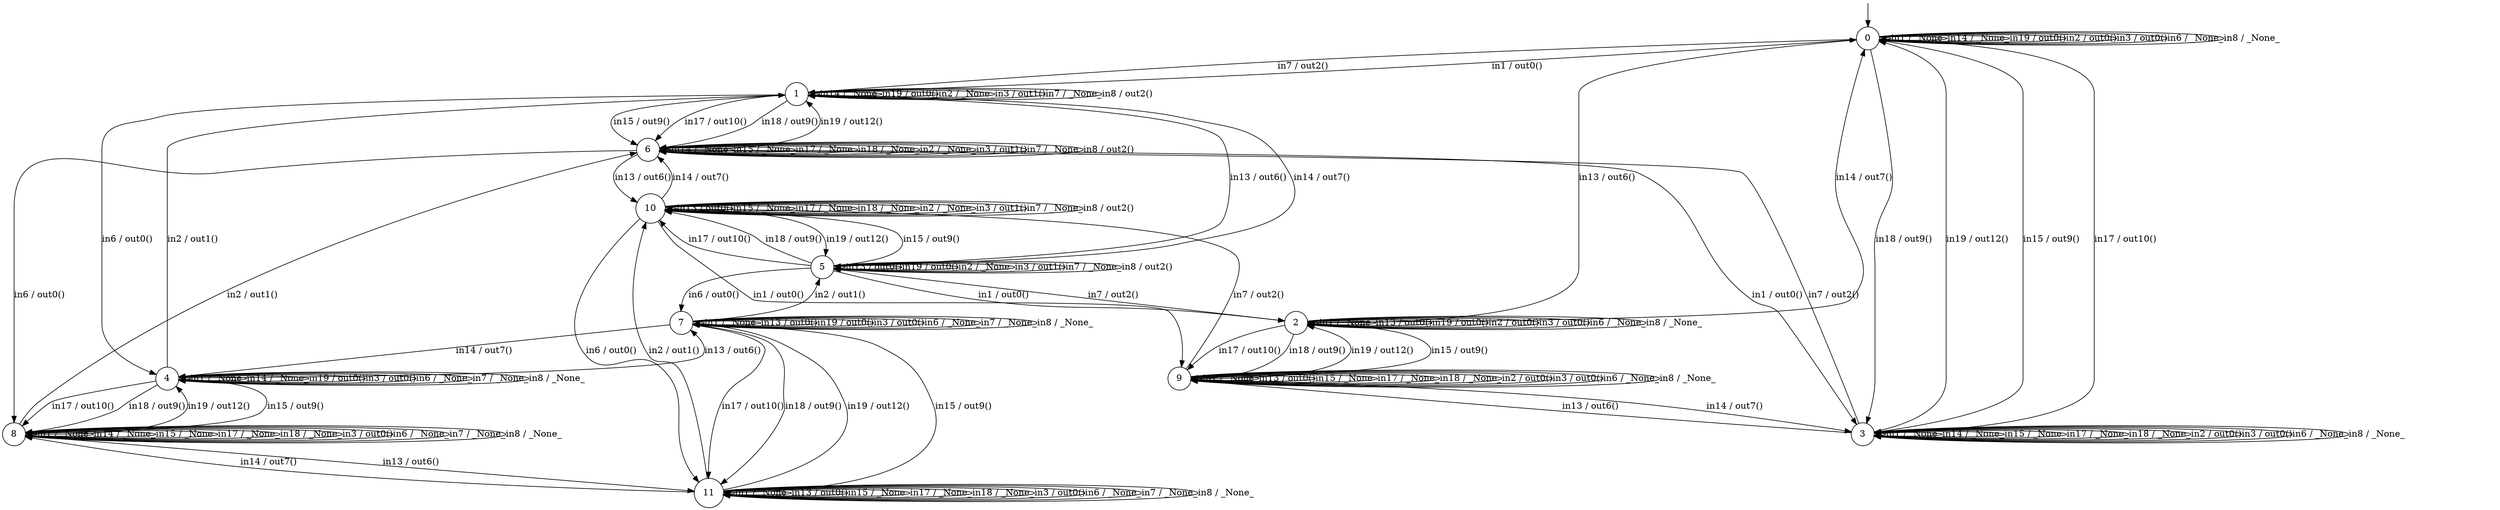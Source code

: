 digraph g {

	s0 [shape="circle" label="0"];
	s1 [shape="circle" label="1"];
	s2 [shape="circle" label="2"];
	s3 [shape="circle" label="3"];
	s4 [shape="circle" label="4"];
	s5 [shape="circle" label="5"];
	s6 [shape="circle" label="6"];
	s7 [shape="circle" label="7"];
	s8 [shape="circle" label="8"];
	s9 [shape="circle" label="9"];
	s10 [shape="circle" label="10"];
	s11 [shape="circle" label="11"];
	s0 -> s0 [label="in1 / _None_"];
	s0 -> s2 [label="in13 / out6()"];
	s0 -> s0 [label="in14 / _None_"];
	s0 -> s3 [label="in15 / out9()"];
	s0 -> s3 [label="in17 / out10()"];
	s0 -> s3 [label="in18 / out9()"];
	s0 -> s0 [label="in19 / out0()"];
	s0 -> s0 [label="in2 / out0()"];
	s0 -> s0 [label="in3 / out0()"];
	s0 -> s0 [label="in6 / _None_"];
	s0 -> s1 [label="in7 / out2()"];
	s0 -> s0 [label="in8 / _None_"];
	s1 -> s0 [label="in1 / out0()"];
	s1 -> s5 [label="in13 / out6()"];
	s1 -> s1 [label="in14 / _None_"];
	s1 -> s6 [label="in15 / out9()"];
	s1 -> s6 [label="in17 / out10()"];
	s1 -> s6 [label="in18 / out9()"];
	s1 -> s1 [label="in19 / out0()"];
	s1 -> s1 [label="in2 / _None_"];
	s1 -> s1 [label="in3 / out1()"];
	s1 -> s4 [label="in6 / out0()"];
	s1 -> s1 [label="in7 / _None_"];
	s1 -> s1 [label="in8 / out2()"];
	s2 -> s2 [label="in1 / _None_"];
	s2 -> s2 [label="in13 / out0()"];
	s2 -> s0 [label="in14 / out7()"];
	s2 -> s9 [label="in15 / out9()"];
	s2 -> s9 [label="in17 / out10()"];
	s2 -> s9 [label="in18 / out9()"];
	s2 -> s2 [label="in19 / out0()"];
	s2 -> s2 [label="in2 / out0()"];
	s2 -> s2 [label="in3 / out0()"];
	s2 -> s2 [label="in6 / _None_"];
	s2 -> s5 [label="in7 / out2()"];
	s2 -> s2 [label="in8 / _None_"];
	s3 -> s3 [label="in1 / _None_"];
	s3 -> s9 [label="in13 / out6()"];
	s3 -> s3 [label="in14 / _None_"];
	s3 -> s3 [label="in15 / _None_"];
	s3 -> s3 [label="in17 / _None_"];
	s3 -> s3 [label="in18 / _None_"];
	s3 -> s0 [label="in19 / out12()"];
	s3 -> s3 [label="in2 / out0()"];
	s3 -> s3 [label="in3 / out0()"];
	s3 -> s3 [label="in6 / _None_"];
	s3 -> s6 [label="in7 / out2()"];
	s3 -> s3 [label="in8 / _None_"];
	s4 -> s4 [label="in1 / _None_"];
	s4 -> s7 [label="in13 / out6()"];
	s4 -> s4 [label="in14 / _None_"];
	s4 -> s8 [label="in15 / out9()"];
	s4 -> s8 [label="in17 / out10()"];
	s4 -> s8 [label="in18 / out9()"];
	s4 -> s4 [label="in19 / out0()"];
	s4 -> s1 [label="in2 / out1()"];
	s4 -> s4 [label="in3 / out0()"];
	s4 -> s4 [label="in6 / _None_"];
	s4 -> s4 [label="in7 / _None_"];
	s4 -> s4 [label="in8 / _None_"];
	s5 -> s2 [label="in1 / out0()"];
	s5 -> s5 [label="in13 / out0()"];
	s5 -> s1 [label="in14 / out7()"];
	s5 -> s10 [label="in15 / out9()"];
	s5 -> s10 [label="in17 / out10()"];
	s5 -> s10 [label="in18 / out9()"];
	s5 -> s5 [label="in19 / out0()"];
	s5 -> s5 [label="in2 / _None_"];
	s5 -> s5 [label="in3 / out1()"];
	s5 -> s7 [label="in6 / out0()"];
	s5 -> s5 [label="in7 / _None_"];
	s5 -> s5 [label="in8 / out2()"];
	s6 -> s3 [label="in1 / out0()"];
	s6 -> s10 [label="in13 / out6()"];
	s6 -> s6 [label="in14 / _None_"];
	s6 -> s6 [label="in15 / _None_"];
	s6 -> s6 [label="in17 / _None_"];
	s6 -> s6 [label="in18 / _None_"];
	s6 -> s1 [label="in19 / out12()"];
	s6 -> s6 [label="in2 / _None_"];
	s6 -> s6 [label="in3 / out1()"];
	s6 -> s8 [label="in6 / out0()"];
	s6 -> s6 [label="in7 / _None_"];
	s6 -> s6 [label="in8 / out2()"];
	s7 -> s7 [label="in1 / _None_"];
	s7 -> s7 [label="in13 / out0()"];
	s7 -> s4 [label="in14 / out7()"];
	s7 -> s11 [label="in15 / out9()"];
	s7 -> s11 [label="in17 / out10()"];
	s7 -> s11 [label="in18 / out9()"];
	s7 -> s7 [label="in19 / out0()"];
	s7 -> s5 [label="in2 / out1()"];
	s7 -> s7 [label="in3 / out0()"];
	s7 -> s7 [label="in6 / _None_"];
	s7 -> s7 [label="in7 / _None_"];
	s7 -> s7 [label="in8 / _None_"];
	s8 -> s8 [label="in1 / _None_"];
	s8 -> s11 [label="in13 / out6()"];
	s8 -> s8 [label="in14 / _None_"];
	s8 -> s8 [label="in15 / _None_"];
	s8 -> s8 [label="in17 / _None_"];
	s8 -> s8 [label="in18 / _None_"];
	s8 -> s4 [label="in19 / out12()"];
	s8 -> s6 [label="in2 / out1()"];
	s8 -> s8 [label="in3 / out0()"];
	s8 -> s8 [label="in6 / _None_"];
	s8 -> s8 [label="in7 / _None_"];
	s8 -> s8 [label="in8 / _None_"];
	s9 -> s9 [label="in1 / _None_"];
	s9 -> s9 [label="in13 / out0()"];
	s9 -> s3 [label="in14 / out7()"];
	s9 -> s9 [label="in15 / _None_"];
	s9 -> s9 [label="in17 / _None_"];
	s9 -> s9 [label="in18 / _None_"];
	s9 -> s2 [label="in19 / out12()"];
	s9 -> s9 [label="in2 / out0()"];
	s9 -> s9 [label="in3 / out0()"];
	s9 -> s9 [label="in6 / _None_"];
	s9 -> s10 [label="in7 / out2()"];
	s9 -> s9 [label="in8 / _None_"];
	s10 -> s9 [label="in1 / out0()"];
	s10 -> s10 [label="in13 / out0()"];
	s10 -> s6 [label="in14 / out7()"];
	s10 -> s10 [label="in15 / _None_"];
	s10 -> s10 [label="in17 / _None_"];
	s10 -> s10 [label="in18 / _None_"];
	s10 -> s5 [label="in19 / out12()"];
	s10 -> s10 [label="in2 / _None_"];
	s10 -> s10 [label="in3 / out1()"];
	s10 -> s11 [label="in6 / out0()"];
	s10 -> s10 [label="in7 / _None_"];
	s10 -> s10 [label="in8 / out2()"];
	s11 -> s11 [label="in1 / _None_"];
	s11 -> s11 [label="in13 / out0()"];
	s11 -> s8 [label="in14 / out7()"];
	s11 -> s11 [label="in15 / _None_"];
	s11 -> s11 [label="in17 / _None_"];
	s11 -> s11 [label="in18 / _None_"];
	s11 -> s7 [label="in19 / out12()"];
	s11 -> s10 [label="in2 / out1()"];
	s11 -> s11 [label="in3 / out0()"];
	s11 -> s11 [label="in6 / _None_"];
	s11 -> s11 [label="in7 / _None_"];
	s11 -> s11 [label="in8 / _None_"];

__start0 [label="" shape="none" width="0" height="0"];
__start0 -> s0;

}
